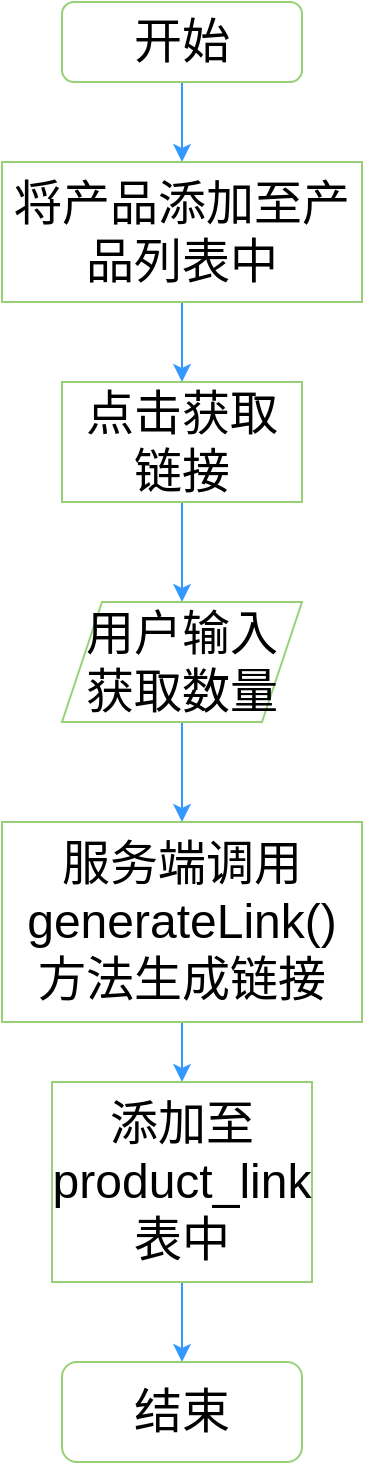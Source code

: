 <mxfile version="20.2.6" type="github">
  <diagram id="hTXJk0F0XFaQzotUVWN9" name="第 1 页">
    <mxGraphModel dx="1426" dy="680" grid="1" gridSize="10" guides="1" tooltips="1" connect="1" arrows="1" fold="1" page="1" pageScale="1" pageWidth="827" pageHeight="1169" math="0" shadow="0">
      <root>
        <mxCell id="0" />
        <mxCell id="1" parent="0" />
        <mxCell id="iFCGvaFhq44r1LsD8NiD-3" style="edgeStyle=orthogonalEdgeStyle;rounded=0;orthogonalLoop=1;jettySize=auto;html=1;fontSize=24;fontColor=#000000;strokeColor=#3399FF;" edge="1" parent="1" source="iFCGvaFhq44r1LsD8NiD-1" target="iFCGvaFhq44r1LsD8NiD-4">
          <mxGeometry relative="1" as="geometry">
            <mxPoint x="400" y="220" as="targetPoint" />
          </mxGeometry>
        </mxCell>
        <mxCell id="iFCGvaFhq44r1LsD8NiD-1" value="&lt;font style=&quot;font-size: 24px;&quot;&gt;开始&lt;/font&gt;" style="rounded=1;whiteSpace=wrap;html=1;strokeColor=#97D077;" vertex="1" parent="1">
          <mxGeometry x="340" y="130" width="120" height="40" as="geometry" />
        </mxCell>
        <mxCell id="iFCGvaFhq44r1LsD8NiD-5" style="edgeStyle=orthogonalEdgeStyle;rounded=0;orthogonalLoop=1;jettySize=auto;html=1;fontSize=24;fontColor=#000000;strokeColor=#3399FF;" edge="1" parent="1" source="iFCGvaFhq44r1LsD8NiD-4" target="iFCGvaFhq44r1LsD8NiD-6">
          <mxGeometry relative="1" as="geometry">
            <mxPoint x="400" y="340" as="targetPoint" />
          </mxGeometry>
        </mxCell>
        <mxCell id="iFCGvaFhq44r1LsD8NiD-4" value="将产品添加至产品列表中" style="rounded=0;whiteSpace=wrap;html=1;fontSize=24;fontColor=#000000;strokeColor=#97D077;" vertex="1" parent="1">
          <mxGeometry x="310" y="210" width="180" height="70" as="geometry" />
        </mxCell>
        <mxCell id="iFCGvaFhq44r1LsD8NiD-7" style="edgeStyle=orthogonalEdgeStyle;rounded=0;orthogonalLoop=1;jettySize=auto;html=1;fontSize=24;fontColor=#000000;strokeColor=#3399FF;" edge="1" parent="1" source="iFCGvaFhq44r1LsD8NiD-6" target="iFCGvaFhq44r1LsD8NiD-8">
          <mxGeometry relative="1" as="geometry">
            <mxPoint x="400" y="460" as="targetPoint" />
          </mxGeometry>
        </mxCell>
        <mxCell id="iFCGvaFhq44r1LsD8NiD-6" value="点击获取链接" style="rounded=0;whiteSpace=wrap;html=1;fontSize=24;fontColor=#000000;strokeColor=#97D077;" vertex="1" parent="1">
          <mxGeometry x="340" y="320" width="120" height="60" as="geometry" />
        </mxCell>
        <mxCell id="iFCGvaFhq44r1LsD8NiD-9" style="edgeStyle=orthogonalEdgeStyle;rounded=0;orthogonalLoop=1;jettySize=auto;html=1;fontSize=24;fontColor=#000000;strokeColor=#3399FF;" edge="1" parent="1" source="iFCGvaFhq44r1LsD8NiD-8" target="iFCGvaFhq44r1LsD8NiD-10">
          <mxGeometry relative="1" as="geometry">
            <mxPoint x="400" y="540" as="targetPoint" />
          </mxGeometry>
        </mxCell>
        <mxCell id="iFCGvaFhq44r1LsD8NiD-8" value="用户输入获取数量" style="shape=parallelogram;perimeter=parallelogramPerimeter;whiteSpace=wrap;html=1;fixedSize=1;fontSize=24;fontColor=#000000;strokeColor=#97D077;" vertex="1" parent="1">
          <mxGeometry x="340" y="430" width="120" height="60" as="geometry" />
        </mxCell>
        <mxCell id="iFCGvaFhq44r1LsD8NiD-11" style="edgeStyle=orthogonalEdgeStyle;rounded=0;orthogonalLoop=1;jettySize=auto;html=1;fontSize=24;fontColor=#000000;strokeColor=#3399FF;" edge="1" parent="1" source="iFCGvaFhq44r1LsD8NiD-10" target="iFCGvaFhq44r1LsD8NiD-12">
          <mxGeometry relative="1" as="geometry">
            <mxPoint x="400" y="680" as="targetPoint" />
          </mxGeometry>
        </mxCell>
        <mxCell id="iFCGvaFhq44r1LsD8NiD-10" value="服务端调用generateLink()方法生成链接" style="rounded=0;whiteSpace=wrap;html=1;fontSize=24;fontColor=#000000;strokeColor=#97D077;" vertex="1" parent="1">
          <mxGeometry x="310" y="540" width="180" height="100" as="geometry" />
        </mxCell>
        <mxCell id="iFCGvaFhq44r1LsD8NiD-13" style="edgeStyle=orthogonalEdgeStyle;rounded=0;orthogonalLoop=1;jettySize=auto;html=1;fontSize=24;fontColor=#000000;strokeColor=#3399FF;" edge="1" parent="1" source="iFCGvaFhq44r1LsD8NiD-12" target="iFCGvaFhq44r1LsD8NiD-14">
          <mxGeometry relative="1" as="geometry">
            <mxPoint x="400" y="830" as="targetPoint" />
          </mxGeometry>
        </mxCell>
        <mxCell id="iFCGvaFhq44r1LsD8NiD-12" value="添加至product_link表中" style="rounded=0;whiteSpace=wrap;html=1;fontSize=24;fontColor=#000000;strokeColor=#97D077;" vertex="1" parent="1">
          <mxGeometry x="335" y="670" width="130" height="100" as="geometry" />
        </mxCell>
        <mxCell id="iFCGvaFhq44r1LsD8NiD-14" value="结束" style="rounded=1;whiteSpace=wrap;html=1;fontSize=24;fontColor=#000000;strokeColor=#97D077;" vertex="1" parent="1">
          <mxGeometry x="340" y="810" width="120" height="50" as="geometry" />
        </mxCell>
      </root>
    </mxGraphModel>
  </diagram>
</mxfile>

